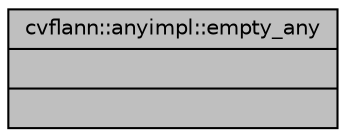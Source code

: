 digraph "cvflann::anyimpl::empty_any"
{
 // LATEX_PDF_SIZE
  edge [fontname="Helvetica",fontsize="10",labelfontname="Helvetica",labelfontsize="10"];
  node [fontname="Helvetica",fontsize="10",shape=record];
  Node1 [label="{cvflann::anyimpl::empty_any\n||}",height=0.2,width=0.4,color="black", fillcolor="grey75", style="filled", fontcolor="black",tooltip=" "];
}
